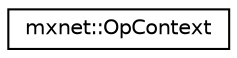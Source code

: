 digraph "Graphical Class Hierarchy"
{
 // LATEX_PDF_SIZE
  edge [fontname="Helvetica",fontsize="10",labelfontname="Helvetica",labelfontsize="10"];
  node [fontname="Helvetica",fontsize="10",shape=record];
  rankdir="LR";
  Node0 [label="mxnet::OpContext",height=0.2,width=0.4,color="black", fillcolor="white", style="filled",URL="$structmxnet_1_1OpContext.html",tooltip="All the possible information needed by Operator. This is the superset of RunContext...."];
}
